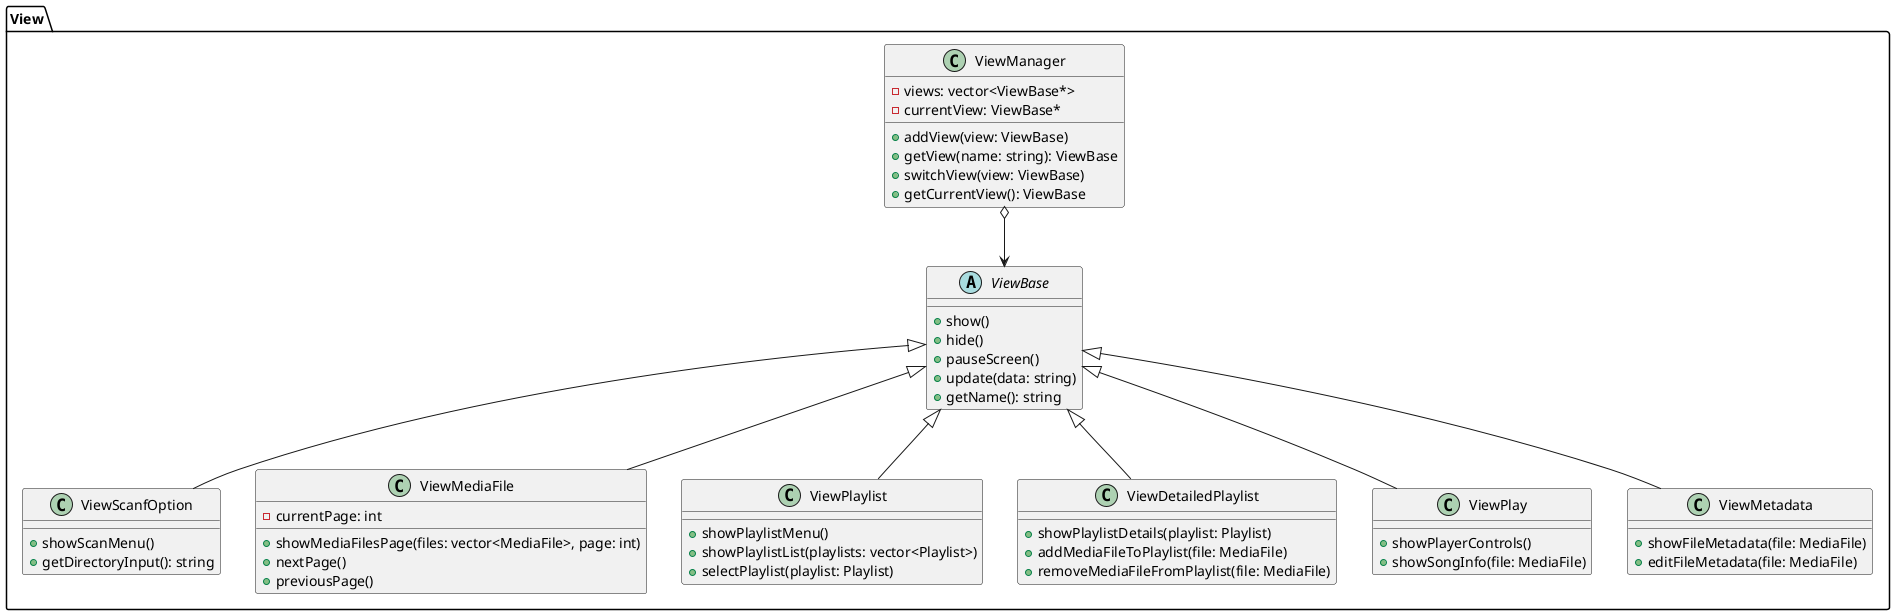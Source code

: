 @startuml
package View {
    abstract class ViewBase {
        + show()
        + hide()
        + pauseScreen()
        + update(data: string)
        + getName(): string
    }

    class ViewScanfOption {
        + showScanMenu()
        + getDirectoryInput(): string
    }

    class ViewMediaFile {
        - currentPage: int
        + showMediaFilesPage(files: vector<MediaFile>, page: int)
        + nextPage()
        + previousPage()
    }

    class ViewPlaylist {
        + showPlaylistMenu()
        + showPlaylistList(playlists: vector<Playlist>)
        + selectPlaylist(playlist: Playlist)
    }

    class ViewDetailedPlaylist {
        + showPlaylistDetails(playlist: Playlist)
        + addMediaFileToPlaylist(file: MediaFile)
        + removeMediaFileFromPlaylist(file: MediaFile)
    }

    class ViewPlay {
        + showPlayerControls()
        + showSongInfo(file: MediaFile)
    }

    class ViewMetadata {
        + showFileMetadata(file: MediaFile)
        + editFileMetadata(file: MediaFile)
    }

    class ViewManager {
        - views: vector<ViewBase*>
        - currentView: ViewBase*
        + addView(view: ViewBase)
        + getView(name: string): ViewBase
        + switchView(view: ViewBase)
        + getCurrentView(): ViewBase
    }

    ViewManager o--> ViewBase
    ViewBase <|-- ViewScanfOption
    ViewBase <|-- ViewMediaFile
    ViewBase <|-- ViewPlaylist
    ViewBase <|-- ViewDetailedPlaylist
    ViewBase <|-- ViewPlay
    ViewBase <|-- ViewMetadata
}
@enduml
